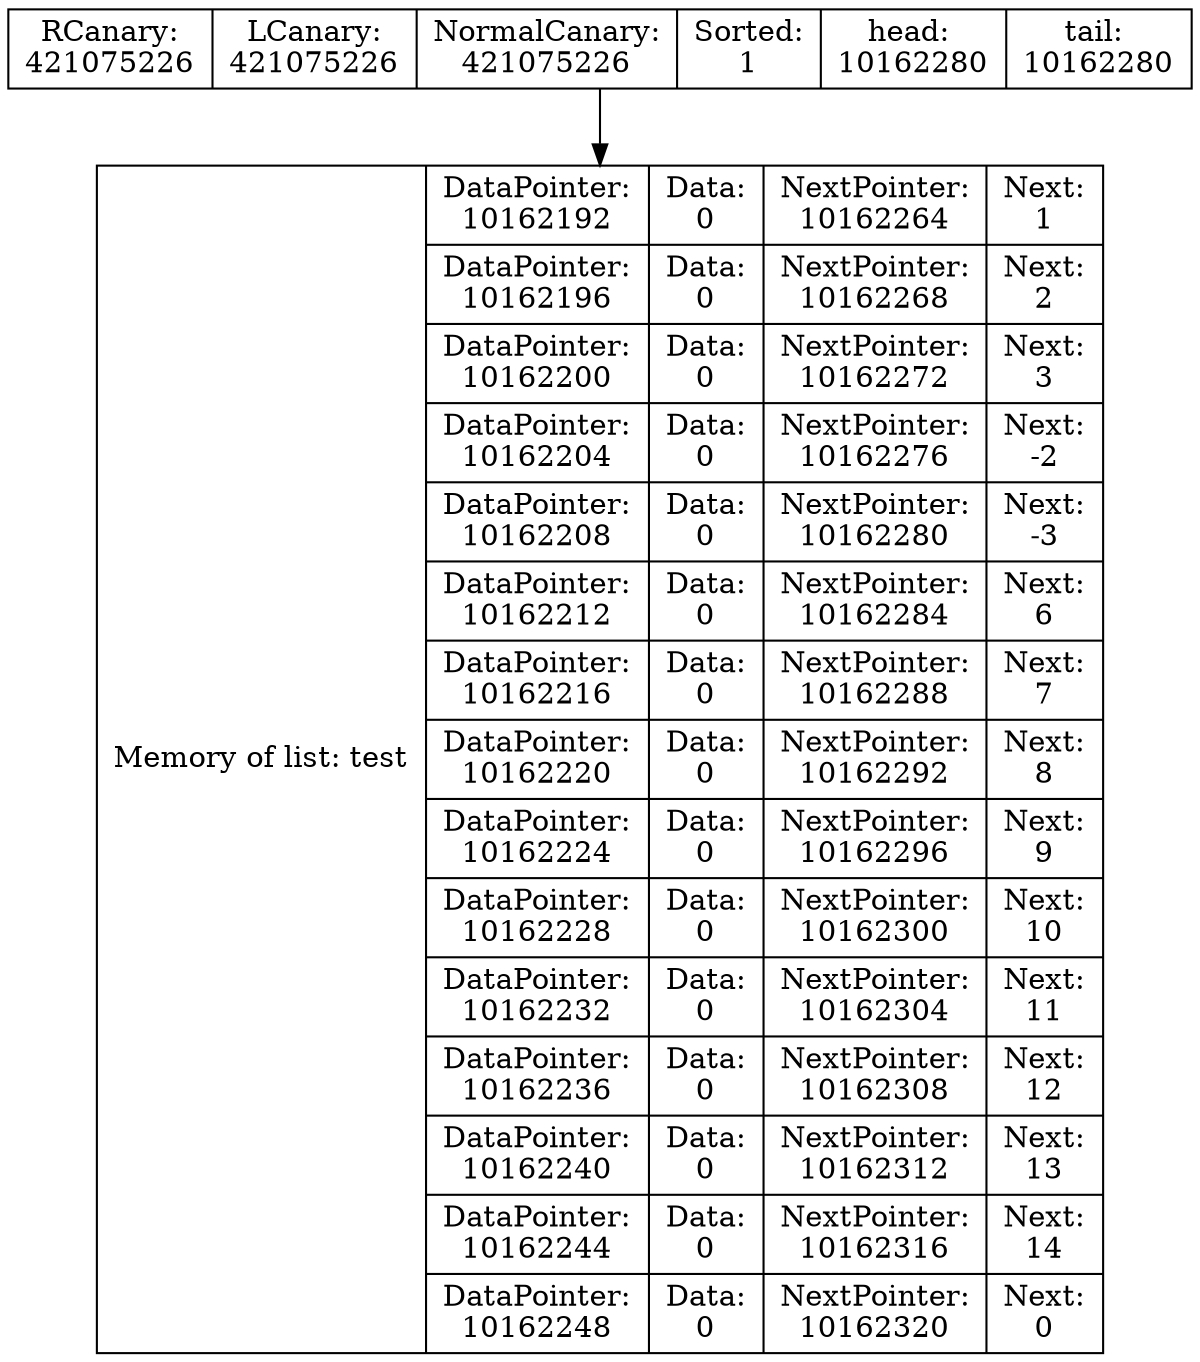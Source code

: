 digraph G{
data [shape=record,label="{Memory of list: test} | {{DataPointer:\n10162192 | Data:\n0 | NextPointer:\n10162264 | Next:\n1}
| {DataPointer:\n10162196 | Data:\n0 | NextPointer:\n10162268 | Next:\n2}
| {DataPointer:\n10162200 | Data:\n0 | NextPointer:\n10162272 | Next:\n3}
| {DataPointer:\n10162204 | Data:\n0 | NextPointer:\n10162276 | Next:\n-2}
| {DataPointer:\n10162208 | Data:\n0 | NextPointer:\n10162280 | Next:\n-3}
| {DataPointer:\n10162212 | Data:\n0 | NextPointer:\n10162284 | Next:\n6}
| {DataPointer:\n10162216 | Data:\n0 | NextPointer:\n10162288 | Next:\n7}
| {DataPointer:\n10162220 | Data:\n0 | NextPointer:\n10162292 | Next:\n8}
| {DataPointer:\n10162224 | Data:\n0 | NextPointer:\n10162296 | Next:\n9}
| {DataPointer:\n10162228 | Data:\n0 | NextPointer:\n10162300 | Next:\n10}
| {DataPointer:\n10162232 | Data:\n0 | NextPointer:\n10162304 | Next:\n11}
| {DataPointer:\n10162236 | Data:\n0 | NextPointer:\n10162308 | Next:\n12}
| {DataPointer:\n10162240 | Data:\n0 | NextPointer:\n10162312 | Next:\n13}
| {DataPointer:\n10162244 | Data:\n0 | NextPointer:\n10162316 | Next:\n14}
| {DataPointer:\n10162248 | Data:\n0 | NextPointer:\n10162320 | Next:\n0}
}"];
Shild [shape=record,label=" RCanary:\n421075226 | LCanary:\n421075226  | NormalCanary:\n421075226 | Sorted:\n1 | head: \n10162280 | tail: \n10162280 "];
Shild->data
}
